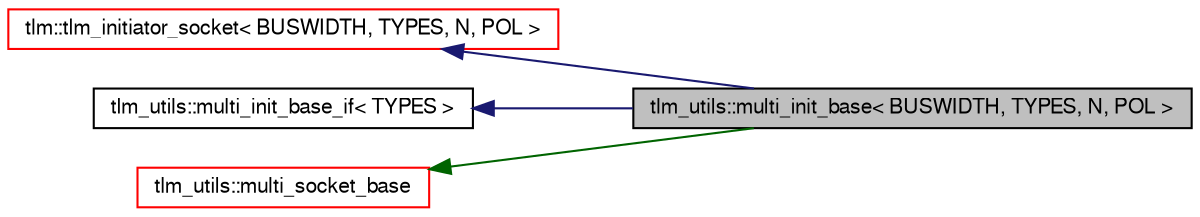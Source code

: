 digraph G
{
  edge [fontname="FreeSans",fontsize="10",labelfontname="FreeSans",labelfontsize="10"];
  node [fontname="FreeSans",fontsize="10",shape=record];
  rankdir=LR;
  Node1 [label="tlm_utils::multi_init_base\< BUSWIDTH, TYPES, N, POL \>",height=0.2,width=0.4,color="black", fillcolor="grey75", style="filled" fontcolor="black"];
  Node2 -> Node1 [dir=back,color="midnightblue",fontsize="10",style="solid",fontname="FreeSans"];
  Node2 [label="tlm::tlm_initiator_socket\< BUSWIDTH, TYPES, N, POL \>",height=0.2,width=0.4,color="red", fillcolor="white", style="filled",URL="$a00093.html"];
  Node3 -> Node1 [dir=back,color="midnightblue",fontsize="10",style="solid",fontname="FreeSans"];
  Node3 [label="tlm_utils::multi_init_base_if\< TYPES \>",height=0.2,width=0.4,color="black", fillcolor="white", style="filled",URL="$a00015.html"];
  Node4 -> Node1 [dir=back,color="darkgreen",fontsize="10",style="solid",fontname="FreeSans"];
  Node4 [label="tlm_utils::multi_socket_base",height=0.2,width=0.4,color="red", fillcolor="white", style="filled",URL="$a00020.html"];
}
